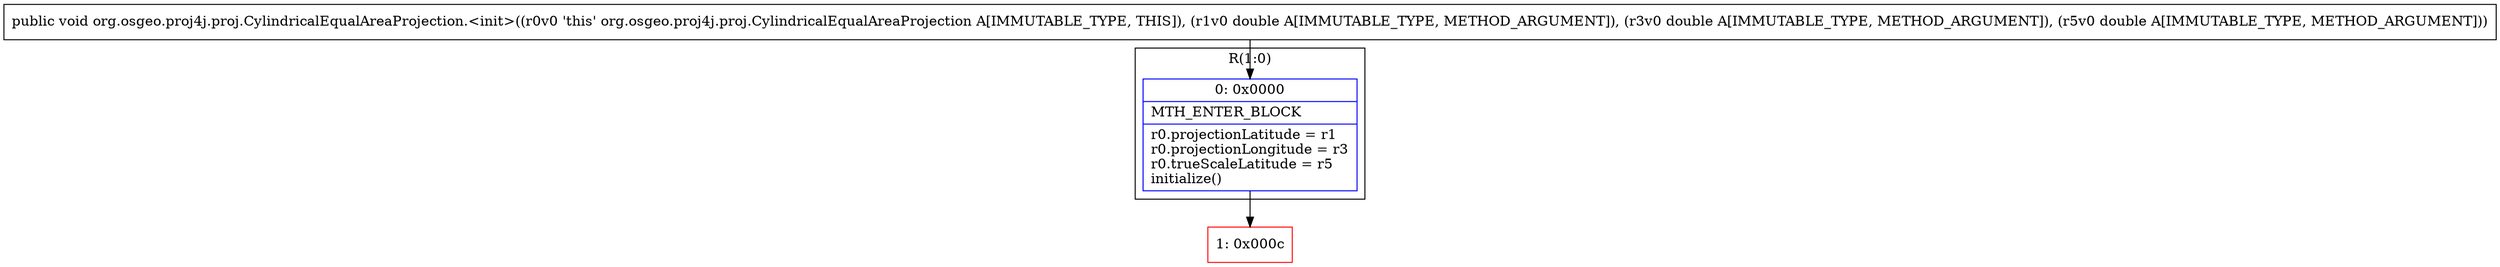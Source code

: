 digraph "CFG fororg.osgeo.proj4j.proj.CylindricalEqualAreaProjection.\<init\>(DDD)V" {
subgraph cluster_Region_350037994 {
label = "R(1:0)";
node [shape=record,color=blue];
Node_0 [shape=record,label="{0\:\ 0x0000|MTH_ENTER_BLOCK\l|r0.projectionLatitude = r1\lr0.projectionLongitude = r3\lr0.trueScaleLatitude = r5\linitialize()\l}"];
}
Node_1 [shape=record,color=red,label="{1\:\ 0x000c}"];
MethodNode[shape=record,label="{public void org.osgeo.proj4j.proj.CylindricalEqualAreaProjection.\<init\>((r0v0 'this' org.osgeo.proj4j.proj.CylindricalEqualAreaProjection A[IMMUTABLE_TYPE, THIS]), (r1v0 double A[IMMUTABLE_TYPE, METHOD_ARGUMENT]), (r3v0 double A[IMMUTABLE_TYPE, METHOD_ARGUMENT]), (r5v0 double A[IMMUTABLE_TYPE, METHOD_ARGUMENT])) }"];
MethodNode -> Node_0;
Node_0 -> Node_1;
}

